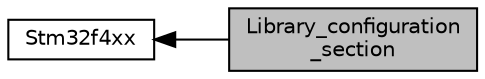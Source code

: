 digraph "Library_configuration_section"
{
  edge [fontname="Helvetica",fontsize="10",labelfontname="Helvetica",labelfontsize="10"];
  node [fontname="Helvetica",fontsize="10",shape=box];
  rankdir=LR;
  Node2 [label="Stm32f4xx",height=0.2,width=0.4,color="black", fillcolor="white", style="filled",URL="$group__stm32f4xx.html",tooltip=" "];
  Node1 [label="Library_configuration\l_section",height=0.2,width=0.4,color="black", fillcolor="grey75", style="filled", fontcolor="black",tooltip=" "];
  Node2->Node1 [shape=plaintext, dir="back", style="solid"];
}
